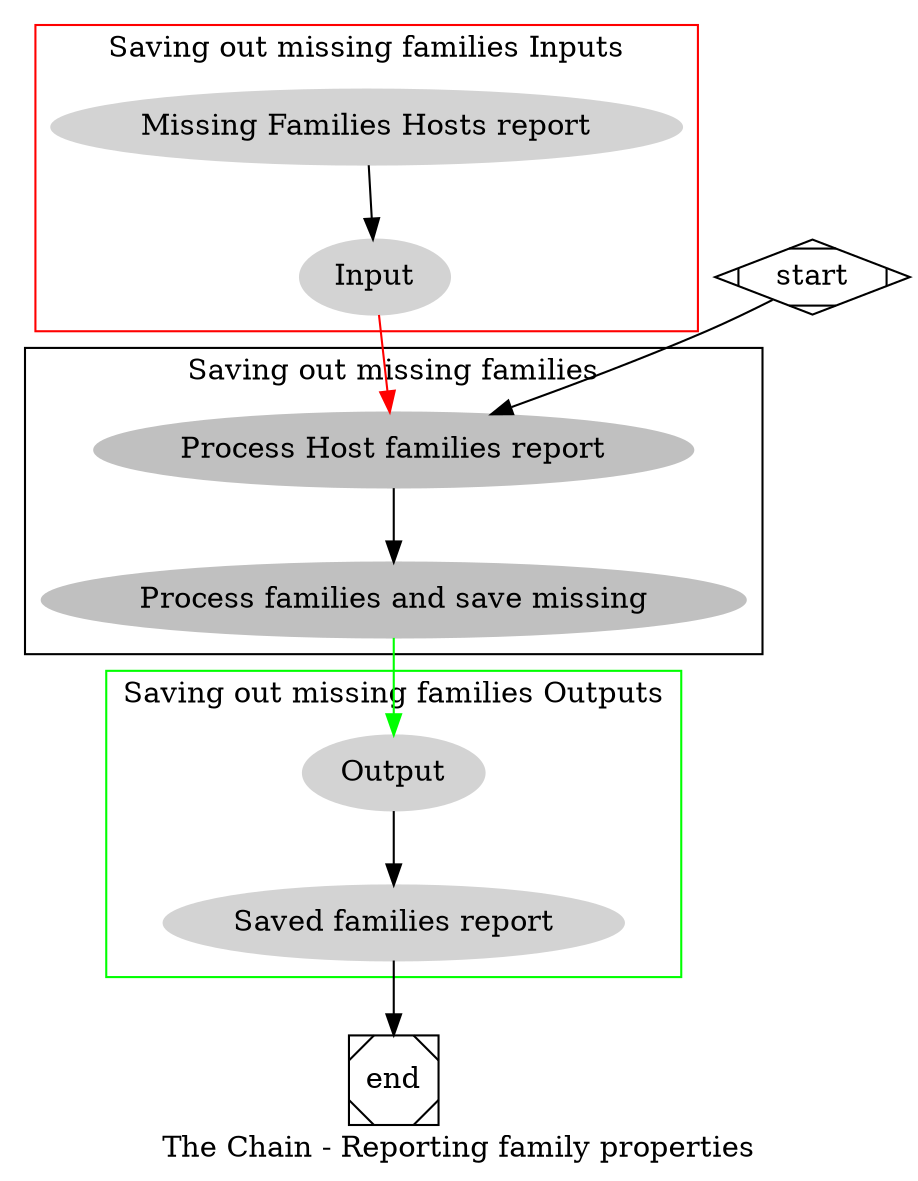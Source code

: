 digraph G {
  subgraph cluster_0 {
    node [style=filled,color=grey];
    "Process Host families report" -> "Process families and save missing" 
    label = "Saving out missing families";
    color=black
    }
  
  subgraph cluster_1 {
    node [style=filled,color=lightgrey];
    "Missing Families Hosts report" -> Input;
    label = "Saving out missing families Inputs";
    color=red
  }

  subgraph cluster_2 {
    node [style=filled,color=lightgrey];
    Output -> "Saved families report";
    label = "Saving out missing families Outputs";
    color=green
  }

  start -> "Process Host families report";
  "Saved families report" -> end;
  Input -> "Process Host families report" [color=red]
  "Process families and save missing" -> Output [color=green]
  
  start [shape=Mdiamond];
  end [shape=Msquare];
  label = "The Chain - Reporting family properties";
}